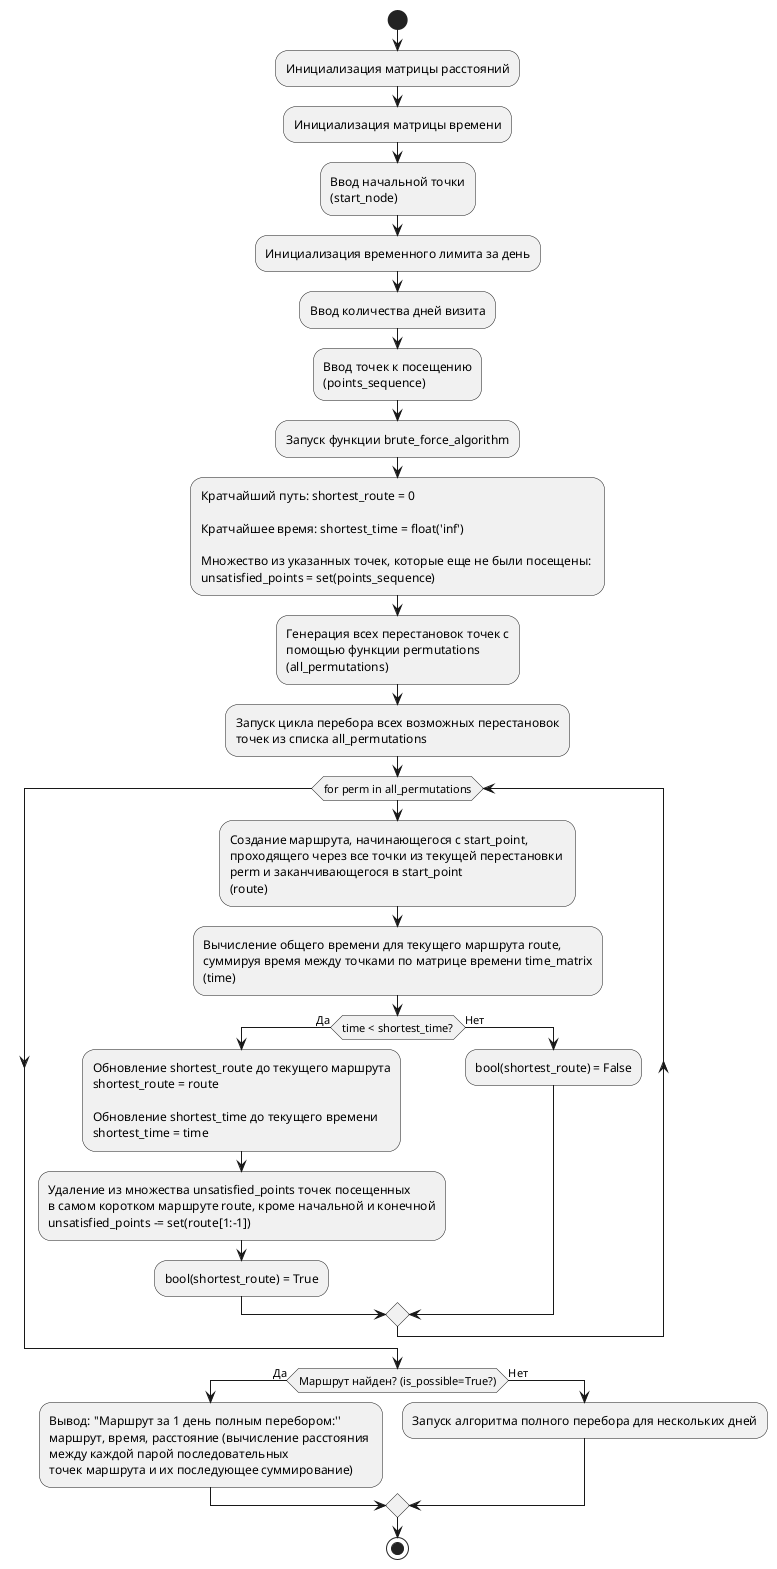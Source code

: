 @startuml Алгоритм полного перебора за один день

start

:Инициализация матрицы расстояний;
:Инициализация матрицы времени;
:Ввод начальной точки
(start_node);
:Инициализация временного лимита за день;
:Ввод количества дней визита;
:Ввод точек к посещению
(points_sequence);
:Запуск функции brute_force_algorithm;

:Кратчайший путь: shortest_route = 0

Кратчайшее время: shortest_time = float('inf')

Множество из указанных точек, которые еще не были посещены: 
unsatisfied_points = set(points_sequence);

:Генерация всех перестановок точек с 
помощью функции permutations
(all_permutations);

:Запуск цикла перебора всех возможных перестановок 
точек из списка all_permutations;

while (for perm in all_permutations)
    :Создание маршрута, начинающегося с start_point, 
    проходящего через все точки из текущей перестановки 
    perm и заканчивающегося в start_point
    (route);
    :Вычисление общего времени для текущего маршрута route, 
    суммируя время между точками по матрице времени time_matrix
    (time);

    if (time < shortest_time?) then (Да)
        :Обновление shortest_route до текущего маршрута
        shortest_route = route

        Обновление shortest_time до текущего времени
        shortest_time = time;

        :Удаление из множества unsatisfied_points точек посещенных 
        в самом коротком маршруте route, кроме начальной и конечной
        unsatisfied_points -= set(route[1:-1]);

        :bool(shortest_route) = True;
    else (Нет)
        :bool(shortest_route) = False;
    endif
endwhile

if (Маршрут найден? (is_possible=True?)) then (Да)
    :Вывод: ''Маршрут за 1 день полным перебором:''
    маршрут, время, расстояние (вычисление расстояния 
    между каждой парой последовательных 
    точек маршрута и их последующее суммирование);
else (Нет)
    :Запуск алгоритма полного перебора для нескольких дней;
endif

stop

@enduml
